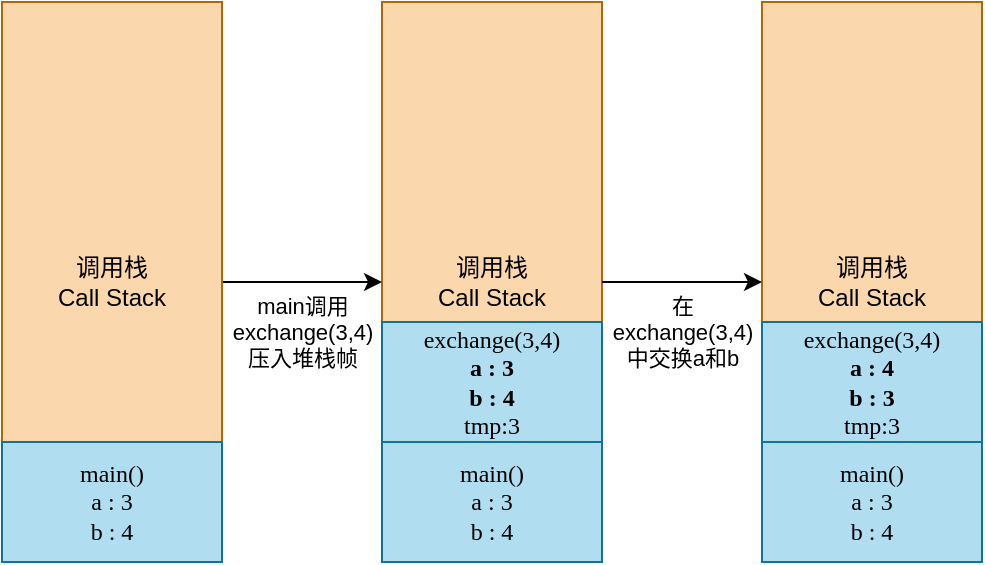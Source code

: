 <mxfile version="22.1.16" type="device">
  <diagram name="Page-1" id="IQq1hr2LD-ZvsHhJWaoq">
    <mxGraphModel dx="674" dy="463" grid="1" gridSize="10" guides="1" tooltips="1" connect="1" arrows="1" fold="1" page="1" pageScale="1" pageWidth="850" pageHeight="1100" math="0" shadow="0">
      <root>
        <mxCell id="0" />
        <mxCell id="1" parent="0" />
        <mxCell id="st1XkFkciFkP8LnrTJdS-1" value="调用栈&lt;br&gt;Call Stack" style="rounded=0;whiteSpace=wrap;html=1;fillColor=#fad7ac;strokeColor=#b46504;align=center;verticalAlign=middle;" parent="1" vertex="1">
          <mxGeometry x="200" y="300" width="110" height="280" as="geometry" />
        </mxCell>
        <mxCell id="st1XkFkciFkP8LnrTJdS-2" value="" style="edgeStyle=orthogonalEdgeStyle;rounded=0;orthogonalLoop=1;jettySize=auto;html=1;" parent="1" source="st1XkFkciFkP8LnrTJdS-4" target="st1XkFkciFkP8LnrTJdS-1" edge="1">
          <mxGeometry relative="1" as="geometry">
            <mxPoint x="170" y="445" as="targetPoint" />
          </mxGeometry>
        </mxCell>
        <mxCell id="st1XkFkciFkP8LnrTJdS-3" value="main调用&lt;br&gt;exchange(3,4)&lt;br&gt;压入堆栈帧" style="edgeLabel;html=1;align=center;verticalAlign=middle;resizable=0;points=[];" parent="st1XkFkciFkP8LnrTJdS-2" vertex="1" connectable="0">
          <mxGeometry x="-0.014" relative="1" as="geometry">
            <mxPoint y="25" as="offset" />
          </mxGeometry>
        </mxCell>
        <mxCell id="st1XkFkciFkP8LnrTJdS-4" value="调用栈&lt;br&gt;Call Stack" style="rounded=0;whiteSpace=wrap;html=1;fillColor=#fad7ac;strokeColor=#b46504;align=center;verticalAlign=middle;" parent="1" vertex="1">
          <mxGeometry x="10" y="300" width="110" height="280" as="geometry" />
        </mxCell>
        <mxCell id="st1XkFkciFkP8LnrTJdS-5" value="&lt;font face=&quot;consolas&quot;&gt;main()&lt;br&gt;a : 3&lt;br&gt;b : 4&lt;br&gt;&lt;/font&gt;" style="rounded=0;whiteSpace=wrap;html=1;fillColor=#b1ddf0;strokeColor=#10739e;" parent="1" vertex="1">
          <mxGeometry x="10" y="520" width="110" height="60" as="geometry" />
        </mxCell>
        <mxCell id="st1XkFkciFkP8LnrTJdS-6" value="&lt;font face=&quot;consolas&quot;&gt;main()&lt;br&gt;a : 3&lt;br&gt;b : 4&lt;br&gt;&lt;/font&gt;" style="rounded=0;whiteSpace=wrap;html=1;fillColor=#b1ddf0;strokeColor=#10739e;" parent="1" vertex="1">
          <mxGeometry x="200" y="520" width="110" height="60" as="geometry" />
        </mxCell>
        <mxCell id="st1XkFkciFkP8LnrTJdS-7" value="&lt;font face=&quot;consolas&quot;&gt;exchange(3,4)&lt;br&gt;&lt;b&gt;a : 3&lt;/b&gt;&lt;br&gt;&lt;b&gt;b : 4&lt;/b&gt;&lt;br&gt;tmp:3&lt;br&gt;&lt;/font&gt;" style="rounded=0;whiteSpace=wrap;html=1;fillColor=#b1ddf0;strokeColor=#10739e;" parent="1" vertex="1">
          <mxGeometry x="200" y="460" width="110" height="60" as="geometry" />
        </mxCell>
        <mxCell id="st1XkFkciFkP8LnrTJdS-8" value="调用栈&lt;br&gt;Call Stack" style="rounded=0;whiteSpace=wrap;html=1;fillColor=#fad7ac;strokeColor=#b46504;align=center;verticalAlign=middle;" parent="1" vertex="1">
          <mxGeometry x="390" y="300" width="110" height="280" as="geometry" />
        </mxCell>
        <mxCell id="st1XkFkciFkP8LnrTJdS-9" value="&lt;font face=&quot;consolas&quot;&gt;main()&lt;br&gt;a : 3&lt;br&gt;b : 4&lt;br&gt;&lt;/font&gt;" style="rounded=0;whiteSpace=wrap;html=1;fillColor=#b1ddf0;strokeColor=#10739e;" parent="1" vertex="1">
          <mxGeometry x="390" y="520" width="110" height="60" as="geometry" />
        </mxCell>
        <mxCell id="st1XkFkciFkP8LnrTJdS-10" value="&lt;font face=&quot;consolas&quot;&gt;exchange(3,4)&lt;br&gt;&lt;b&gt;a : 4&lt;br&gt;b : 3&lt;br&gt;&lt;/b&gt;tmp:3&lt;br&gt;&lt;/font&gt;" style="rounded=0;whiteSpace=wrap;html=1;fillColor=#b1ddf0;strokeColor=#10739e;" parent="1" vertex="1">
          <mxGeometry x="390" y="460" width="110" height="60" as="geometry" />
        </mxCell>
        <mxCell id="st1XkFkciFkP8LnrTJdS-11" value="" style="edgeStyle=orthogonalEdgeStyle;rounded=0;orthogonalLoop=1;jettySize=auto;html=1;" parent="1" source="st1XkFkciFkP8LnrTJdS-1" target="st1XkFkciFkP8LnrTJdS-8" edge="1">
          <mxGeometry relative="1" as="geometry">
            <mxPoint x="400" y="440" as="targetPoint" />
            <mxPoint x="320" y="440" as="sourcePoint" />
          </mxGeometry>
        </mxCell>
        <mxCell id="st1XkFkciFkP8LnrTJdS-12" value="在&lt;br&gt;exchange(3,4)&lt;br&gt;中交换a和b" style="edgeLabel;html=1;align=center;verticalAlign=middle;resizable=0;points=[];" parent="st1XkFkciFkP8LnrTJdS-11" vertex="1" connectable="0">
          <mxGeometry x="-0.014" relative="1" as="geometry">
            <mxPoint y="25" as="offset" />
          </mxGeometry>
        </mxCell>
      </root>
    </mxGraphModel>
  </diagram>
</mxfile>
